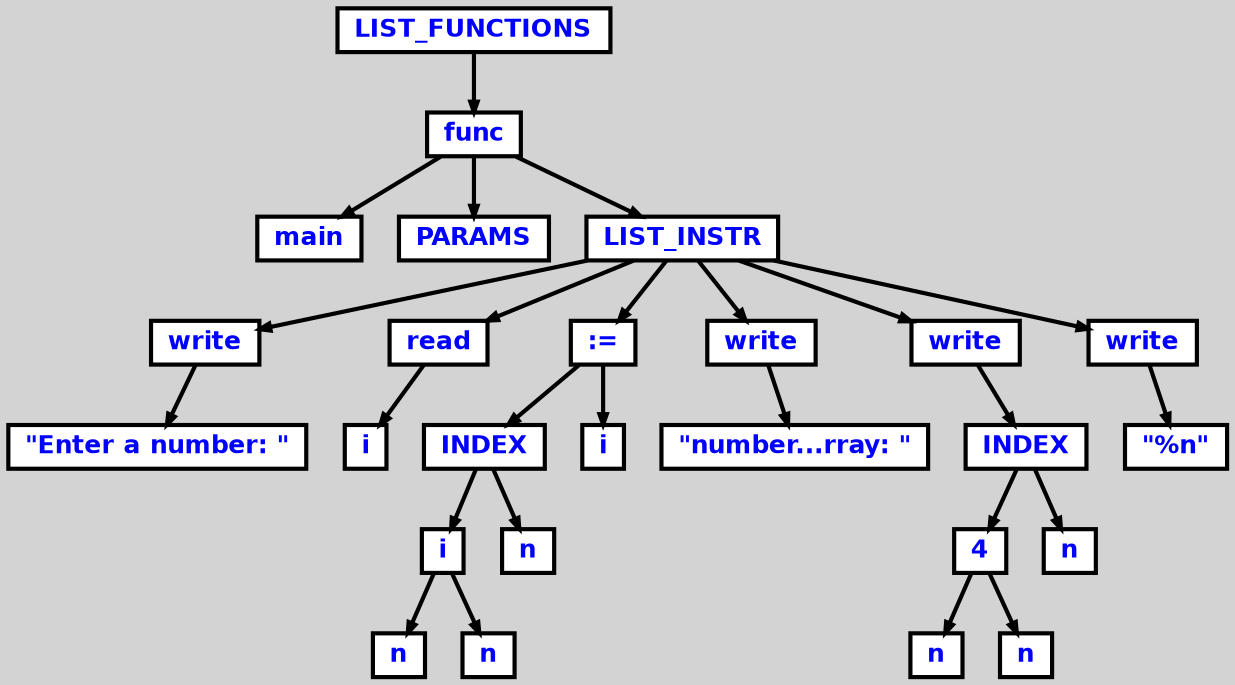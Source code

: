 digraph {

	ordering=out;
	ranksep=.4;
	bgcolor="lightgrey"; node [shape=box, fixedsize=false, fontsize=12, fontname="Helvetica-bold", fontcolor="blue"
		width=.25, height=.25, color="black", fillcolor="white", style="filled, solid, bold"];
	edge [arrowsize=.5, color="black", style="bold"]

  n0 [label="LIST_FUNCTIONS"];
  n1 [label="func"];
  n1 [label="func"];
  n2 [label="main"];
  n3 [label="PARAMS"];
  n4 [label="LIST_INSTR"];
  n4 [label="LIST_INSTR"];
  n5 [label="write"];
  n5 [label="write"];
  n6 [label="\"Enter a number: \""];
  n7 [label="read"];
  n7 [label="read"];
  n8 [label="i"];
  n9 [label=":="];
  n9 [label=":="];
  n10 [label="INDEX"];
  n10 [label="INDEX"];
  n11 [label="i"];
  n11 [label="i"];
  n12 [label="n"];
  n13 [label="n"];
  n14 [label="n"];
  n15 [label="i"];
  n16 [label="write"];
  n16 [label="write"];
  n17 [label="\"number...rray: \""];
  n18 [label="write"];
  n18 [label="write"];
  n19 [label="INDEX"];
  n19 [label="INDEX"];
  n20 [label="4"];
  n20 [label="4"];
  n21 [label="n"];
  n22 [label="n"];
  n23 [label="n"];
  n24 [label="write"];
  n24 [label="write"];
  n25 [label="\"%n\""];

  n0 -> n1 // "LIST_FUNCTIONS" -> "func"
  n1 -> n2 // "func" -> "main"
  n1 -> n3 // "func" -> "PARAMS"
  n1 -> n4 // "func" -> "LIST_INSTR"
  n4 -> n5 // "LIST_INSTR" -> "write"
  n5 -> n6 // "write" -> "\"Enter a number: \""
  n4 -> n7 // "LIST_INSTR" -> "read"
  n7 -> n8 // "read" -> "i"
  n4 -> n9 // "LIST_INSTR" -> ":="
  n9 -> n10 // ":=" -> "INDEX"
  n10 -> n11 // "INDEX" -> "i"
  n11 -> n12 // "i" -> "n"
  n11 -> n13 // "i" -> "n"
  n10 -> n14 // "INDEX" -> "n"
  n9 -> n15 // ":=" -> "i"
  n4 -> n16 // "LIST_INSTR" -> "write"
  n16 -> n17 // "write" -> "\"number...rray: \""
  n4 -> n18 // "LIST_INSTR" -> "write"
  n18 -> n19 // "write" -> "INDEX"
  n19 -> n20 // "INDEX" -> "4"
  n20 -> n21 // "4" -> "n"
  n20 -> n22 // "4" -> "n"
  n19 -> n23 // "INDEX" -> "n"
  n4 -> n24 // "LIST_INSTR" -> "write"
  n24 -> n25 // "write" -> "\"%n\""

}
